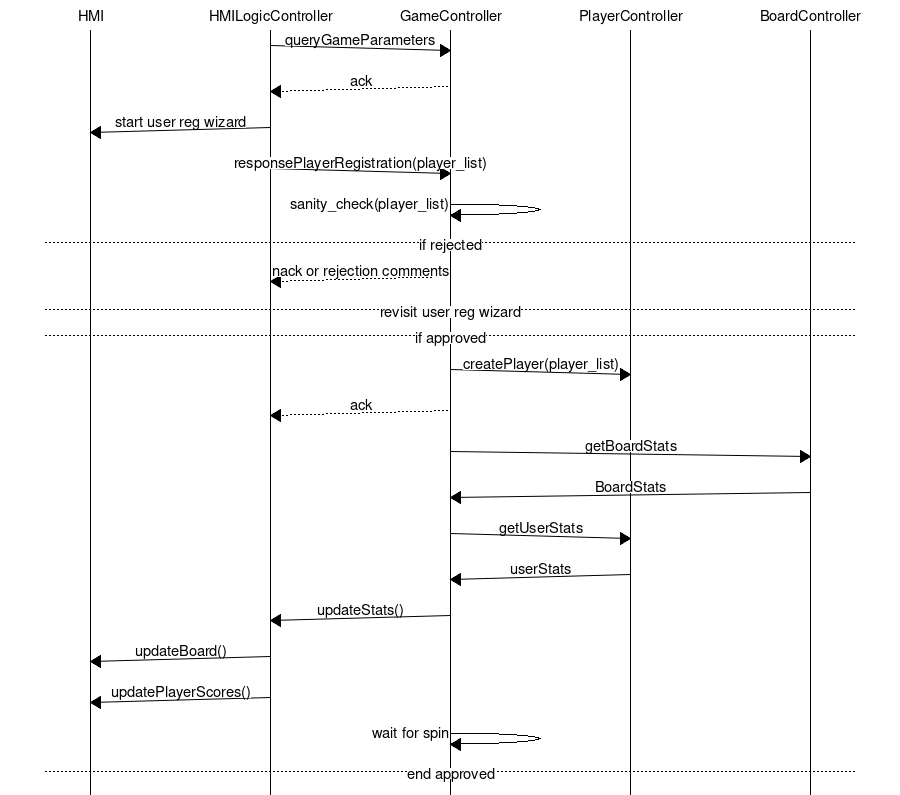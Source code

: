 msc {

 arcgradient="5", hscale="1.5";



  HMI 		[label="HMI"],
  HMILog     [label="HMILogicController"],
  Game 		[label="GameController"],
  Player    [label="PlayerController"],
  Board     [label="BoardController"];

    HMILog => Game [label="queryGameParameters"];
    Game >> HMILog [label="ack"];
    HMILog => HMI [label="start user reg wizard"];
    HMILog => Game [label="responsePlayerRegistration(player_list)"];
    Game => Game [label="sanity_check(player_list)"];
    --- [label="if rejected"];
    Game >> HMILog [label="nack or rejection comments"];
    --- [label="revisit user reg wizard"];
    --- [label="if approved"];
    Game => Player [label="createPlayer(player_list)"];
    Game >> HMILog [label="ack"];
  Game => Board [label="getBoardStats"];
  Board => Game [label="BoardStats"];
  Game => Player [label="getUserStats"];
  Player => Game [label="userStats"];
  Game => HMILog [label="updateStats()"];
  HMILog => HMI [label="updateBoard()"];
  HMILog => HMI [label="updatePlayerScores()"];
   Game => Game [label="wait for spin"];
   --- [label="end approved"];
  }
